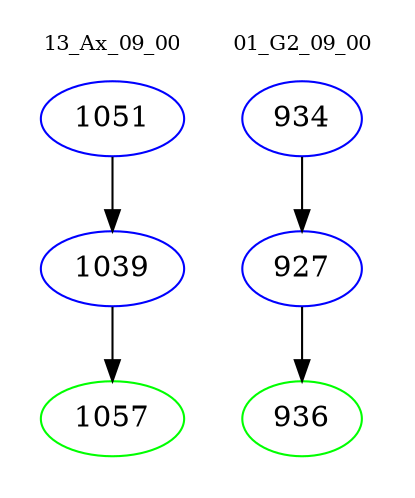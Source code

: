 digraph{
subgraph cluster_0 {
color = white
label = "13_Ax_09_00";
fontsize=10;
T0_1051 [label="1051", color="blue"]
T0_1051 -> T0_1039 [color="black"]
T0_1039 [label="1039", color="blue"]
T0_1039 -> T0_1057 [color="black"]
T0_1057 [label="1057", color="green"]
}
subgraph cluster_1 {
color = white
label = "01_G2_09_00";
fontsize=10;
T1_934 [label="934", color="blue"]
T1_934 -> T1_927 [color="black"]
T1_927 [label="927", color="blue"]
T1_927 -> T1_936 [color="black"]
T1_936 [label="936", color="green"]
}
}
